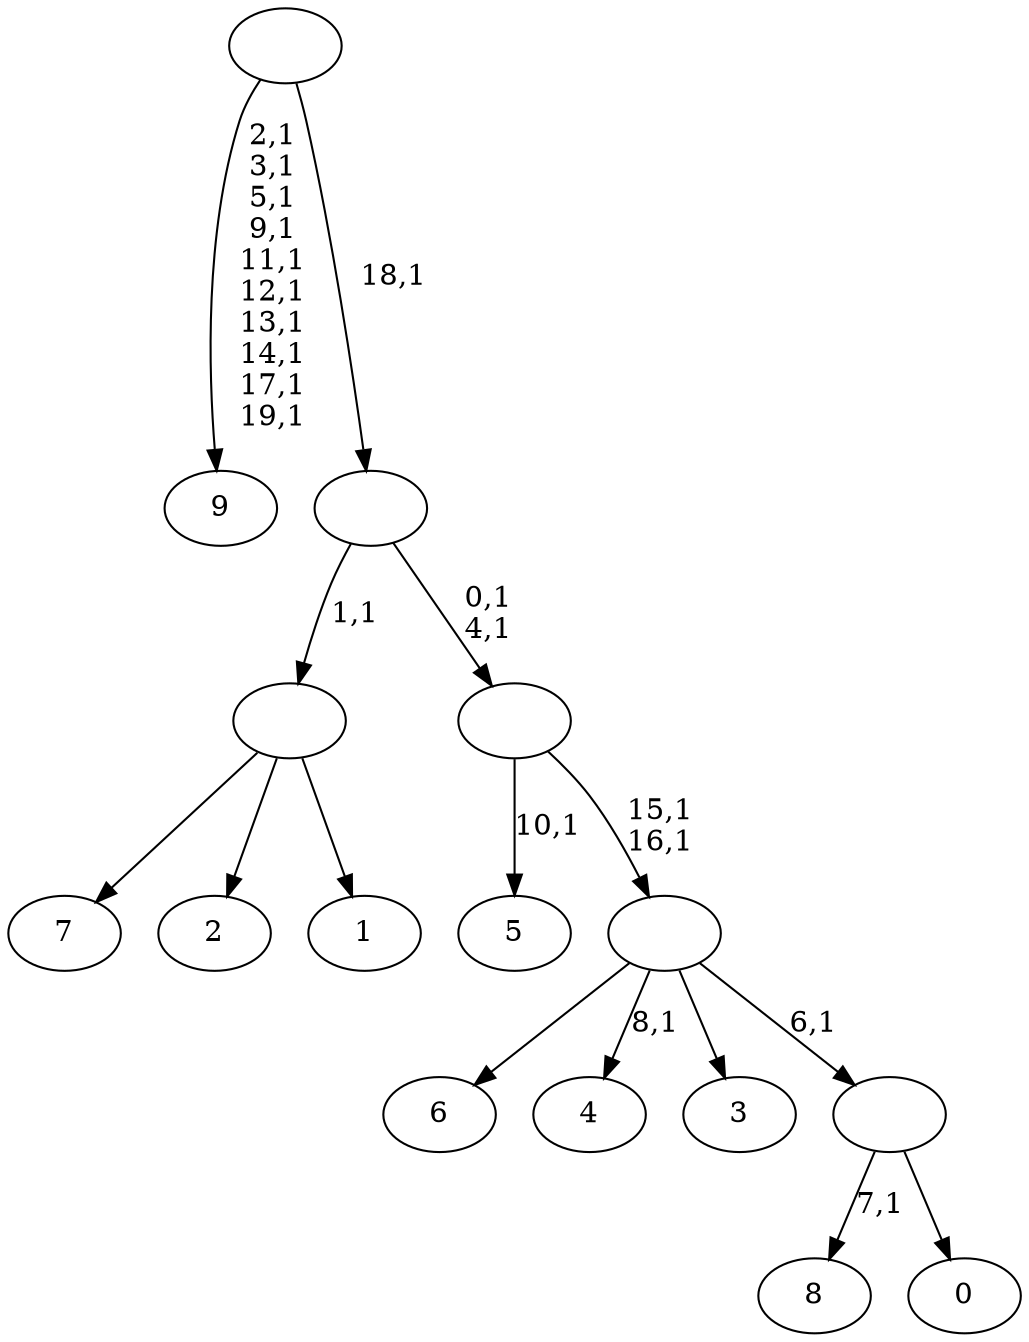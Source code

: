 digraph T {
	30 [label="9"]
	19 [label="8"]
	17 [label="7"]
	16 [label="6"]
	15 [label="5"]
	13 [label="4"]
	11 [label="3"]
	10 [label="2"]
	9 [label="1"]
	8 [label=""]
	7 [label="0"]
	6 [label=""]
	5 [label=""]
	3 [label=""]
	1 [label=""]
	0 [label=""]
	8 -> 17 [label=""]
	8 -> 10 [label=""]
	8 -> 9 [label=""]
	6 -> 19 [label="7,1"]
	6 -> 7 [label=""]
	5 -> 13 [label="8,1"]
	5 -> 16 [label=""]
	5 -> 11 [label=""]
	5 -> 6 [label="6,1"]
	3 -> 5 [label="15,1\n16,1"]
	3 -> 15 [label="10,1"]
	1 -> 3 [label="0,1\n4,1"]
	1 -> 8 [label="1,1"]
	0 -> 30 [label="2,1\n3,1\n5,1\n9,1\n11,1\n12,1\n13,1\n14,1\n17,1\n19,1"]
	0 -> 1 [label="18,1"]
}
